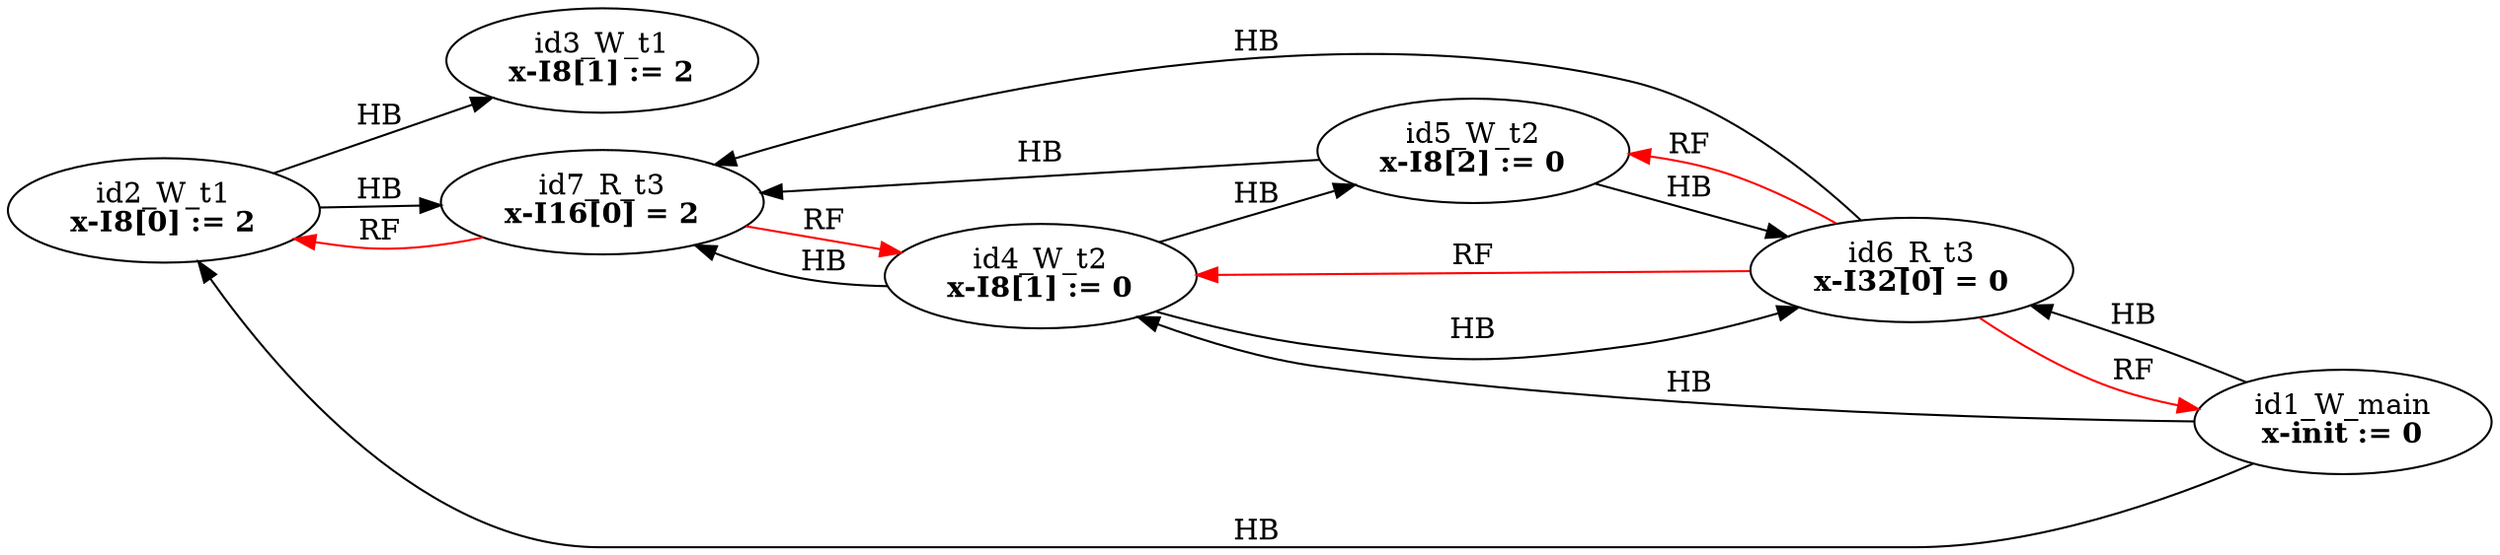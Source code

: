 digraph memory_model {
rankdir=LR;
splines=true; esep=0.5;
id2_W_t1 -> id3_W_t1 [label = "HB", color="black"];
id4_W_t2 -> id5_W_t2 [label = "HB", color="black"];
id6_R_t3 -> id7_R_t3 [label = "HB", color="black"];
id1_W_main -> id2_W_t1 [label = "HB", color="black"];
id1_W_main -> id4_W_t2 [label = "HB", color="black"];
id1_W_main -> id6_R_t3 [label = "HB", color="black"];
id2_W_t1 -> id7_R_t3 [label = "HB", color="black"];
id4_W_t2 -> id6_R_t3 [label = "HB", color="black"];
id4_W_t2 -> id7_R_t3 [label = "HB", color="black"];
id5_W_t2 -> id6_R_t3 [label = "HB", color="black"];
id5_W_t2 -> id7_R_t3 [label = "HB", color="black"];
id6_R_t3 -> id1_W_main [label = "RF", color="red"];
id6_R_t3 -> id4_W_t2 [label = "RF", color="red"];
id6_R_t3 -> id5_W_t2 [label = "RF", color="red"];
id7_R_t3 -> id2_W_t1 [label = "RF", color="red"];
id7_R_t3 -> id4_W_t2 [label = "RF", color="red"];
id1_W_main [label=<id1_W_main<br/><B>x-init := 0</B>>, pos="5.0,4!"]
id2_W_t1 [label=<id2_W_t1<br/><B>x-I8[0] := 2</B>>, pos="0,2!"]
id3_W_t1 [label=<id3_W_t1<br/><B>x-I8[1] := 2</B>>, pos="0,0!"]
id4_W_t2 [label=<id4_W_t2<br/><B>x-I8[1] := 0</B>>, pos="5,2!"]
id5_W_t2 [label=<id5_W_t2<br/><B>x-I8[2] := 0</B>>, pos="5,0!"]
id6_R_t3 [label=<id6_R_t3<br/><B>x-I32[0] = 0</B>>, pos="10,2!"]
id7_R_t3 [label=<id7_R_t3<br/><B>x-I16[0] = 2</B>>, pos="10,0!"]
}